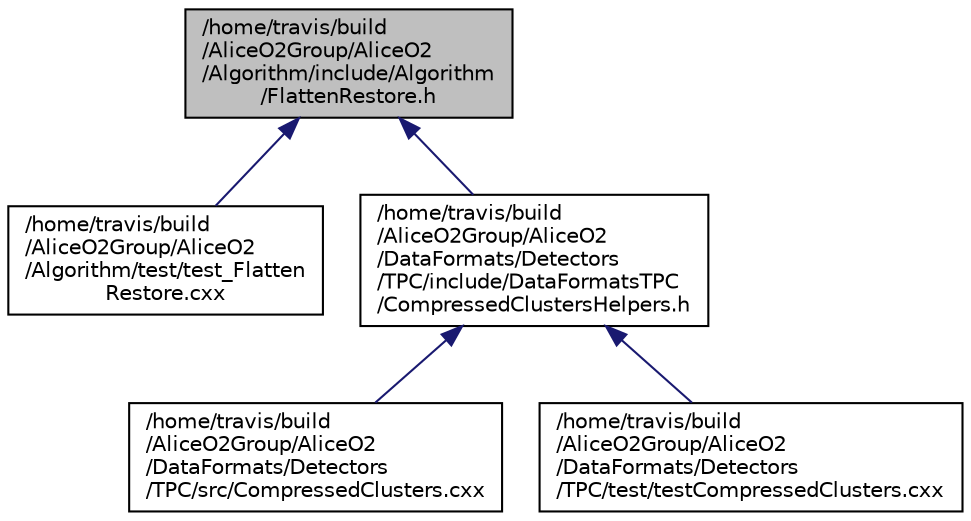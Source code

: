 digraph "/home/travis/build/AliceO2Group/AliceO2/Algorithm/include/Algorithm/FlattenRestore.h"
{
 // INTERACTIVE_SVG=YES
  bgcolor="transparent";
  edge [fontname="Helvetica",fontsize="10",labelfontname="Helvetica",labelfontsize="10"];
  node [fontname="Helvetica",fontsize="10",shape=record];
  Node2 [label="/home/travis/build\l/AliceO2Group/AliceO2\l/Algorithm/include/Algorithm\l/FlattenRestore.h",height=0.2,width=0.4,color="black", fillcolor="grey75", style="filled", fontcolor="black"];
  Node2 -> Node3 [dir="back",color="midnightblue",fontsize="10",style="solid",fontname="Helvetica"];
  Node3 [label="/home/travis/build\l/AliceO2Group/AliceO2\l/Algorithm/test/test_Flatten\lRestore.cxx",height=0.2,width=0.4,color="black",URL="$d2/d41/test__FlattenRestore_8cxx.html"];
  Node2 -> Node4 [dir="back",color="midnightblue",fontsize="10",style="solid",fontname="Helvetica"];
  Node4 [label="/home/travis/build\l/AliceO2Group/AliceO2\l/DataFormats/Detectors\l/TPC/include/DataFormatsTPC\l/CompressedClustersHelpers.h",height=0.2,width=0.4,color="black",URL="$d3/d64/CompressedClustersHelpers_8h.html",tooltip="Helper for the CompressedClusters container. "];
  Node4 -> Node5 [dir="back",color="midnightblue",fontsize="10",style="solid",fontname="Helvetica"];
  Node5 [label="/home/travis/build\l/AliceO2Group/AliceO2\l/DataFormats/Detectors\l/TPC/src/CompressedClusters.cxx",height=0.2,width=0.4,color="black",URL="$d3/dc9/CompressedClusters_8cxx.html",tooltip="Container to store compressed TPC cluster data. "];
  Node4 -> Node6 [dir="back",color="midnightblue",fontsize="10",style="solid",fontname="Helvetica"];
  Node6 [label="/home/travis/build\l/AliceO2Group/AliceO2\l/DataFormats/Detectors\l/TPC/test/testCompressedClusters.cxx",height=0.2,width=0.4,color="black",URL="$df/d64/testCompressedClusters_8cxx.html"];
}
